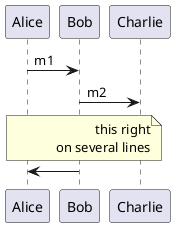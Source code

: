 {
  "sha1": "ddr26f21qd2e4wtnss6qhfc6q96n7s",
  "insertion": {
    "when": "2024-06-01T09:03:02.870Z",
    "url": "https://github.com/plantuml/plantuml/issues/134",
    "user": "plantuml@gmail.com"
  }
}
@startuml
!pragma teoz true
skinparam noteTextAlignment right
Alice->Bob:m1
Bob->Charlie:m2
note across
this right
on several lines
end note
Bob->Alice
@enduml
